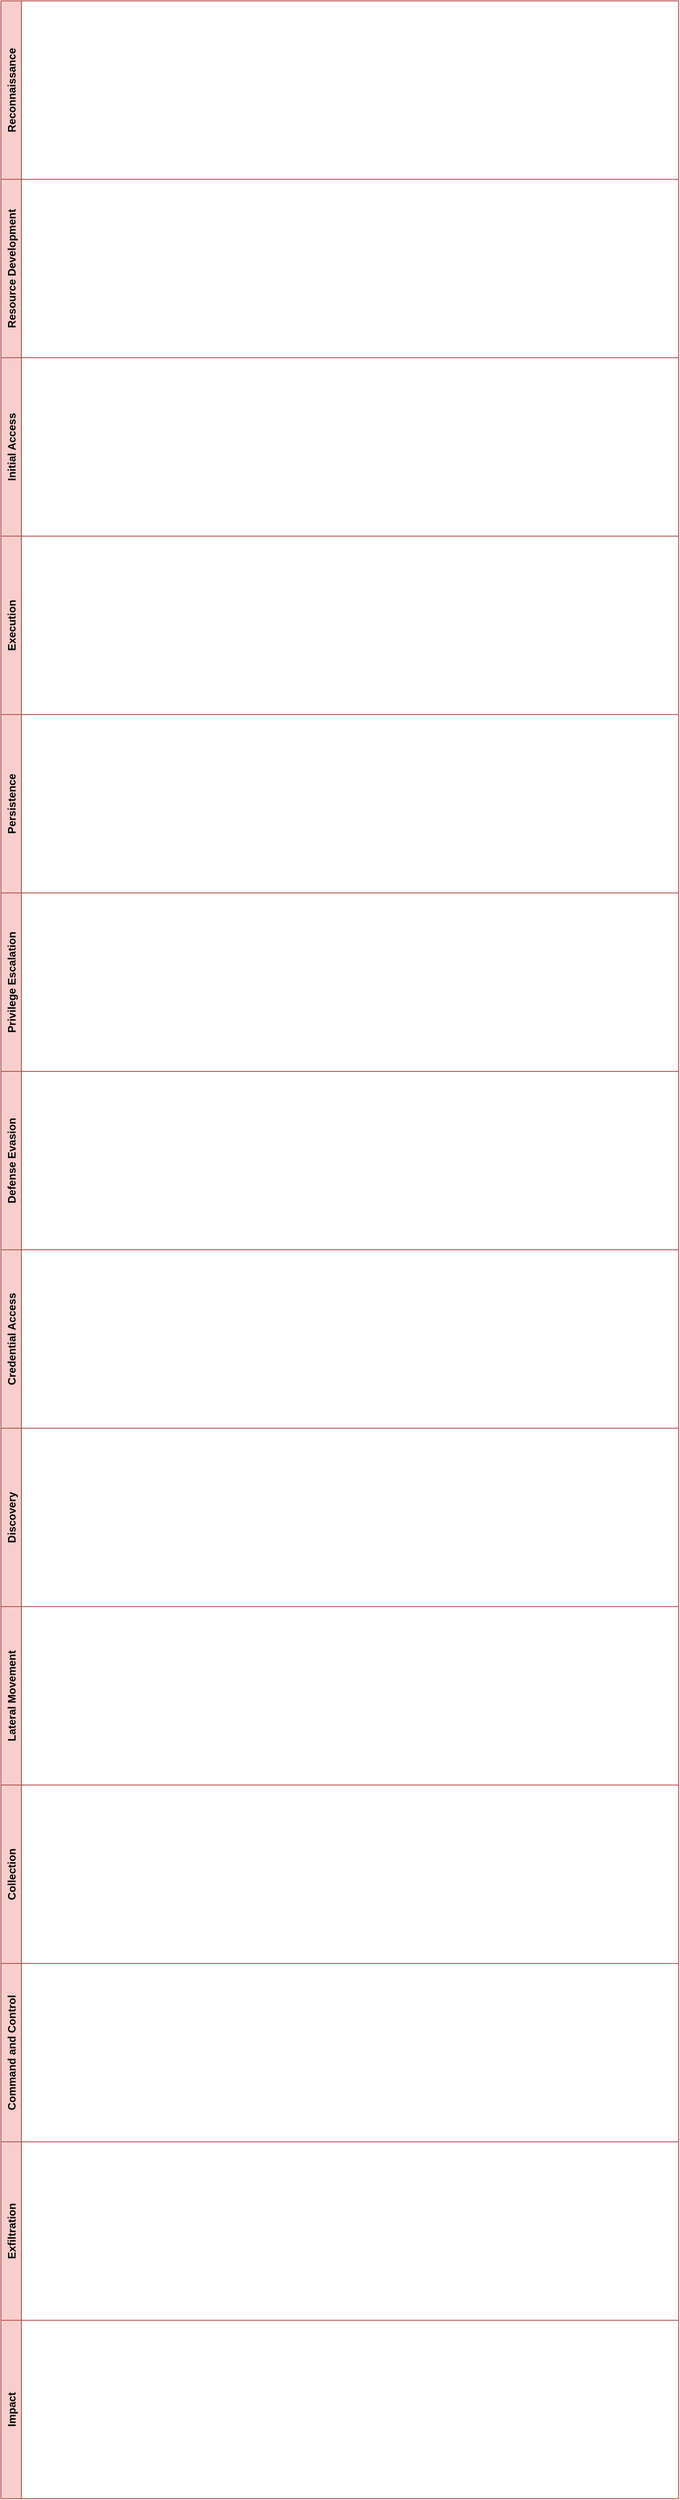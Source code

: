 <mxfile version="17.2.4" type="github">
  <diagram id="5GQwV1TlGVx0TN2jxxt-" name="MITRE MAP BLANK">
    <mxGraphModel dx="2942" dy="1122" grid="1" gridSize="10" guides="1" tooltips="1" connect="1" arrows="1" fold="1" page="1" pageScale="1" pageWidth="850" pageHeight="1100" math="0" shadow="0">
      <root>
        <mxCell id="0" />
        <mxCell id="1" parent="0" />
        <mxCell id="V-QJ61_kdhPqkekhSR81-1" value="Reconnaissance" style="swimlane;horizontal=0;fillColor=#f8cecc;strokeColor=#b85450;" vertex="1" parent="1">
          <mxGeometry x="40" y="120" width="760" height="200" as="geometry" />
        </mxCell>
        <mxCell id="V-QJ61_kdhPqkekhSR81-2" value="Resource Development" style="swimlane;horizontal=0;fillColor=#f8cecc;strokeColor=#b85450;" vertex="1" parent="1">
          <mxGeometry x="40" y="320" width="760" height="200" as="geometry" />
        </mxCell>
        <mxCell id="V-QJ61_kdhPqkekhSR81-5" value="Initial Access" style="swimlane;horizontal=0;fillColor=#f8cecc;strokeColor=#b85450;" vertex="1" parent="1">
          <mxGeometry x="40" y="520" width="760" height="200" as="geometry" />
        </mxCell>
        <mxCell id="V-QJ61_kdhPqkekhSR81-7" value="Execution" style="swimlane;horizontal=0;fillColor=#f8cecc;strokeColor=#b85450;" vertex="1" parent="1">
          <mxGeometry x="40" y="720" width="760" height="200" as="geometry" />
        </mxCell>
        <mxCell id="V-QJ61_kdhPqkekhSR81-9" value="Persistence" style="swimlane;horizontal=0;fillColor=#f8cecc;strokeColor=#b85450;" vertex="1" parent="1">
          <mxGeometry x="40" y="920" width="760" height="200" as="geometry" />
        </mxCell>
        <mxCell id="V-QJ61_kdhPqkekhSR81-10" value="Privilege Escalation" style="swimlane;horizontal=0;fillColor=#f8cecc;strokeColor=#b85450;" vertex="1" parent="1">
          <mxGeometry x="40" y="1120" width="760" height="200" as="geometry" />
        </mxCell>
        <mxCell id="V-QJ61_kdhPqkekhSR81-11" value="Defense Evasion" style="swimlane;horizontal=0;fillColor=#f8cecc;strokeColor=#b85450;" vertex="1" parent="1">
          <mxGeometry x="40" y="1320" width="760" height="200" as="geometry" />
        </mxCell>
        <mxCell id="V-QJ61_kdhPqkekhSR81-12" value="Credential Access" style="swimlane;horizontal=0;fillColor=#f8cecc;strokeColor=#b85450;" vertex="1" parent="1">
          <mxGeometry x="40" y="1520" width="760" height="200" as="geometry" />
        </mxCell>
        <mxCell id="V-QJ61_kdhPqkekhSR81-13" value="Discovery" style="swimlane;horizontal=0;fillColor=#f8cecc;strokeColor=#b85450;" vertex="1" parent="1">
          <mxGeometry x="40" y="1720" width="760" height="200" as="geometry" />
        </mxCell>
        <mxCell id="V-QJ61_kdhPqkekhSR81-14" value="Lateral Movement" style="swimlane;horizontal=0;fillColor=#f8cecc;strokeColor=#b85450;" vertex="1" parent="1">
          <mxGeometry x="40" y="1920" width="760" height="200" as="geometry" />
        </mxCell>
        <mxCell id="V-QJ61_kdhPqkekhSR81-15" value="Collection" style="swimlane;horizontal=0;fillColor=#f8cecc;strokeColor=#b85450;" vertex="1" parent="1">
          <mxGeometry x="40" y="2120" width="760" height="200" as="geometry" />
        </mxCell>
        <mxCell id="V-QJ61_kdhPqkekhSR81-16" value="Command and Control" style="swimlane;horizontal=0;fillColor=#f8cecc;strokeColor=#b85450;" vertex="1" parent="1">
          <mxGeometry x="40" y="2320" width="760" height="200" as="geometry" />
        </mxCell>
        <mxCell id="V-QJ61_kdhPqkekhSR81-17" value="Exfiltration" style="swimlane;horizontal=0;fillColor=#f8cecc;strokeColor=#b85450;" vertex="1" parent="1">
          <mxGeometry x="40" y="2520" width="760" height="200" as="geometry" />
        </mxCell>
        <mxCell id="V-QJ61_kdhPqkekhSR81-18" value="Impact" style="swimlane;horizontal=0;fillColor=#f8cecc;strokeColor=#b85450;" vertex="1" parent="1">
          <mxGeometry x="40" y="2720" width="760" height="200" as="geometry" />
        </mxCell>
      </root>
    </mxGraphModel>
  </diagram>
</mxfile>
